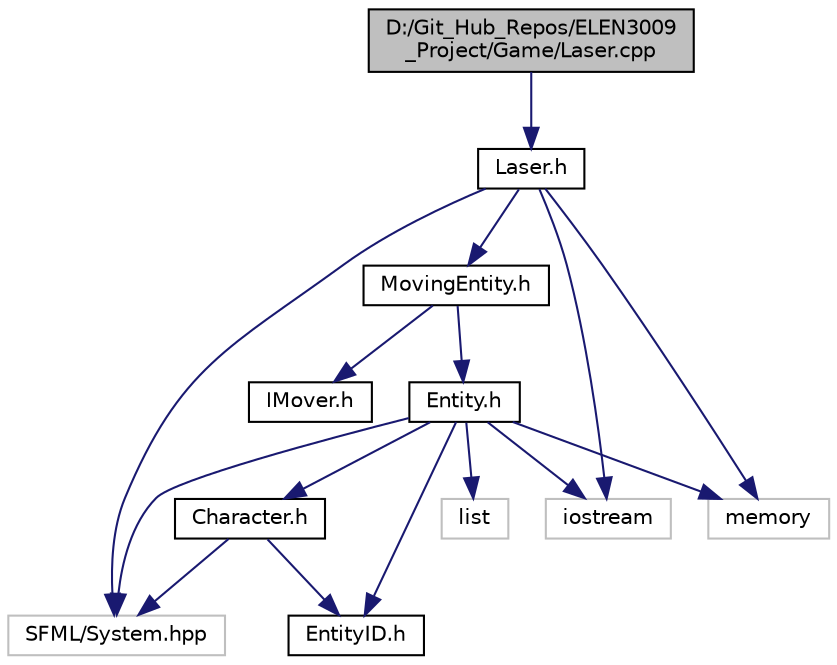 digraph "D:/Git_Hub_Repos/ELEN3009_Project/Game/Laser.cpp"
{
  edge [fontname="Helvetica",fontsize="10",labelfontname="Helvetica",labelfontsize="10"];
  node [fontname="Helvetica",fontsize="10",shape=record];
  Node1 [label="D:/Git_Hub_Repos/ELEN3009\l_Project/Game/Laser.cpp",height=0.2,width=0.4,color="black", fillcolor="grey75", style="filled", fontcolor="black"];
  Node1 -> Node2 [color="midnightblue",fontsize="10",style="solid",fontname="Helvetica"];
  Node2 [label="Laser.h",height=0.2,width=0.4,color="black", fillcolor="white", style="filled",URL="$Laser_8h.html"];
  Node2 -> Node3 [color="midnightblue",fontsize="10",style="solid",fontname="Helvetica"];
  Node3 [label="MovingEntity.h",height=0.2,width=0.4,color="black", fillcolor="white", style="filled",URL="$MovingEntity_8h.html"];
  Node3 -> Node4 [color="midnightblue",fontsize="10",style="solid",fontname="Helvetica"];
  Node4 [label="IMover.h",height=0.2,width=0.4,color="black", fillcolor="white", style="filled",URL="$IMover_8h.html"];
  Node3 -> Node5 [color="midnightblue",fontsize="10",style="solid",fontname="Helvetica"];
  Node5 [label="Entity.h",height=0.2,width=0.4,color="black", fillcolor="white", style="filled",URL="$Entity_8h.html"];
  Node5 -> Node6 [color="midnightblue",fontsize="10",style="solid",fontname="Helvetica"];
  Node6 [label="Character.h",height=0.2,width=0.4,color="black", fillcolor="white", style="filled",URL="$Character_8h.html"];
  Node6 -> Node7 [color="midnightblue",fontsize="10",style="solid",fontname="Helvetica"];
  Node7 [label="EntityID.h",height=0.2,width=0.4,color="black", fillcolor="white", style="filled",URL="$EntityID_8h.html"];
  Node6 -> Node8 [color="midnightblue",fontsize="10",style="solid",fontname="Helvetica"];
  Node8 [label="SFML/System.hpp",height=0.2,width=0.4,color="grey75", fillcolor="white", style="filled"];
  Node5 -> Node7 [color="midnightblue",fontsize="10",style="solid",fontname="Helvetica"];
  Node5 -> Node8 [color="midnightblue",fontsize="10",style="solid",fontname="Helvetica"];
  Node5 -> Node9 [color="midnightblue",fontsize="10",style="solid",fontname="Helvetica"];
  Node9 [label="iostream",height=0.2,width=0.4,color="grey75", fillcolor="white", style="filled"];
  Node5 -> Node10 [color="midnightblue",fontsize="10",style="solid",fontname="Helvetica"];
  Node10 [label="list",height=0.2,width=0.4,color="grey75", fillcolor="white", style="filled"];
  Node5 -> Node11 [color="midnightblue",fontsize="10",style="solid",fontname="Helvetica"];
  Node11 [label="memory",height=0.2,width=0.4,color="grey75", fillcolor="white", style="filled"];
  Node2 -> Node8 [color="midnightblue",fontsize="10",style="solid",fontname="Helvetica"];
  Node2 -> Node9 [color="midnightblue",fontsize="10",style="solid",fontname="Helvetica"];
  Node2 -> Node11 [color="midnightblue",fontsize="10",style="solid",fontname="Helvetica"];
}
